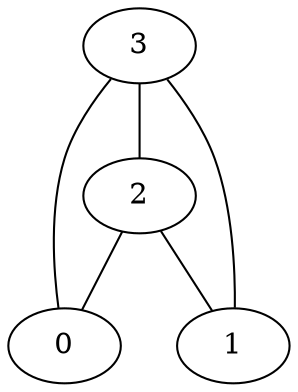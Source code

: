 /* Created by igraph 0.10.13-121-gd2e0f4eb5 */
graph {
  0;
  1;
  2;
  3;

  2 -- 1;
  3 -- 1;
  3 -- 2;
  2 -- 0;
  3 -- 0;
}

